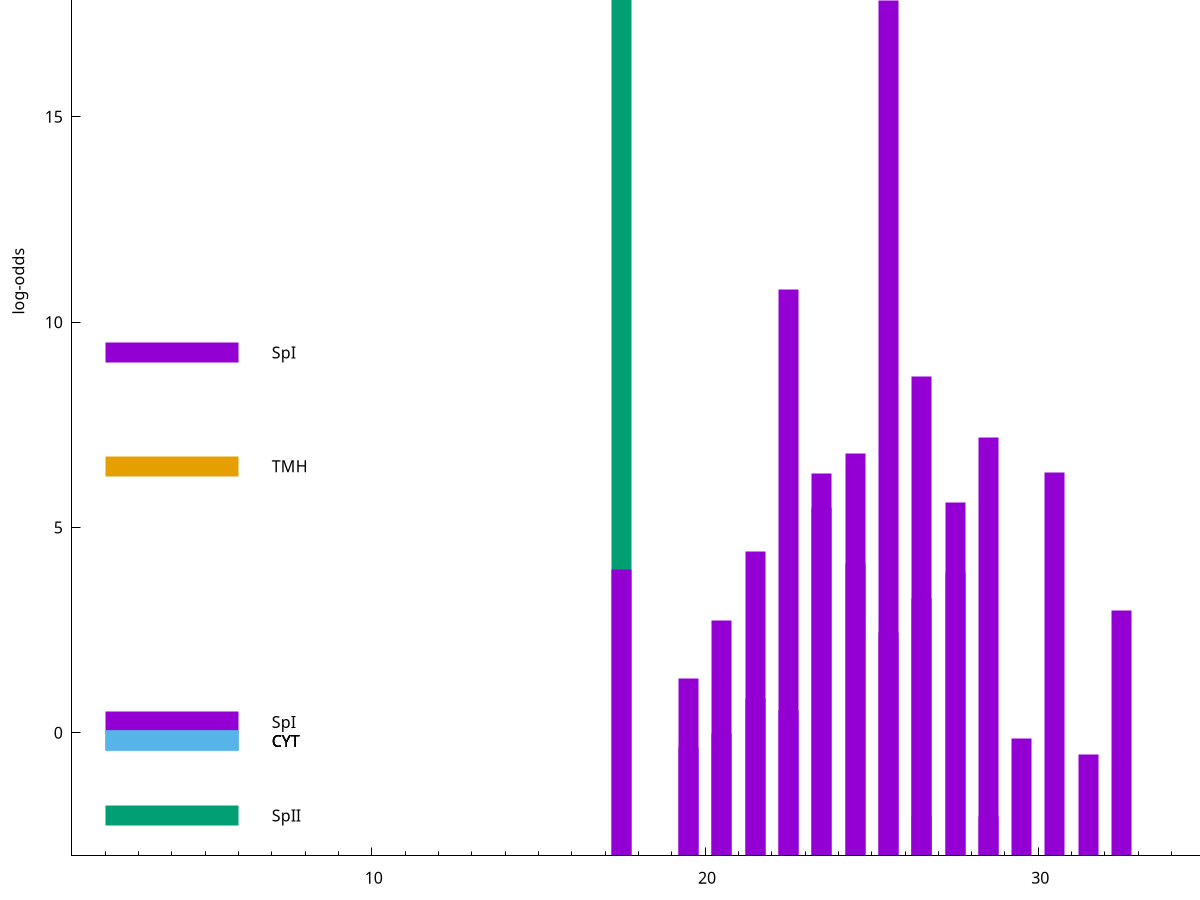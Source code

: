 set title "LipoP predictions for SRR4017833.gff"
set size 2., 1.4
set xrange [1:70] 
set mxtics 10
set yrange [-3:25]
set y2range [0:28]
set ylabel "log-odds"
set term postscript eps color solid "Helvetica" 30
set output "SRR4017833.gff152.eps"
set arrow from 2,22.6749 to 6,22.6749 nohead lt 2 lw 20
set label "SpII" at 7,22.6749
set arrow from 2,17.8365 to 6,17.8365 nohead lt 1 lw 20
set label "SpI" at 7,17.8365
set arrow from 2,9.26277 to 6,9.26277 nohead lt 1 lw 20
set label "SpI" at 7,9.26277
set arrow from 2,6.48989 to 6,6.48989 nohead lt 4 lw 20
set label "TMH" at 7,6.48989
set arrow from 2,0.263984 to 6,0.263984 nohead lt 1 lw 20
set label "SpI" at 7,0.263984
set arrow from 2,-0.200913 to 6,-0.200913 nohead lt 3 lw 20
set label "CYT" at 7,-0.200913
set arrow from 2,-0.200913 to 6,-0.200913 nohead lt 3 lw 20
set label "CYT" at 7,-0.200913
set arrow from 2,-0.200913 to 6,-0.200913 nohead lt 3 lw 20
set label "CYT" at 7,-0.200913
set arrow from 2,-2.01371 to 6,-2.01371 nohead lt 2 lw 20
set label "SpII" at 7,-2.01371
set arrow from 2,22.6749 to 6,22.6749 nohead lt 2 lw 20
set label "SpII" at 7,22.6749
# NOTE: The scores below are the log-odds scores with the threshold
# NOTE: subtracted (a hack to make gnuplot make the histogram all
# NOTE: look nice).
plot "-" axes x1y2 title "" with impulses lt 2 lw 20, "-" axes x1y2 title "" with impulses lt 1 lw 20
17.500000 25.674900
26.500000 0.986290
e
25.500000 20.822800
22.500000 13.806300
26.500000 11.680560
28.500000 10.185310
24.500000 9.800960
30.500000 9.348490
23.500000 9.311120
27.500000 8.603350
23.500000 8.495470
21.500000 7.425740
24.500000 7.111650
17.500000 6.973640
27.500000 6.912610
26.500000 6.279340
32.500000 5.974420
20.500000 5.733140
25.500000 5.436780
19.500000 4.316420
21.500000 3.828409
22.500000 3.543913
20.500000 2.984316
29.500000 2.870568
19.500000 2.642363
31.500000 2.481045
28.500000 0.957350
37.500000 0.232640
e
exit
